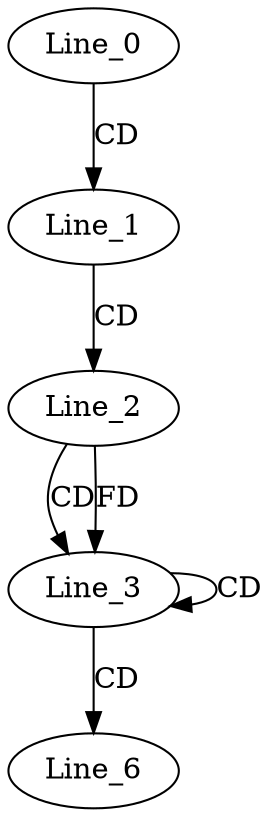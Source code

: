 digraph G {
  Line_0;
  Line_1;
  Line_2;
  Line_3;
  Line_3;
  Line_6;
  Line_0 -> Line_1 [ label="CD" ];
  Line_1 -> Line_2 [ label="CD" ];
  Line_2 -> Line_3 [ label="CD" ];
  Line_3 -> Line_3 [ label="CD" ];
  Line_2 -> Line_3 [ label="FD" ];
  Line_3 -> Line_6 [ label="CD" ];
}
